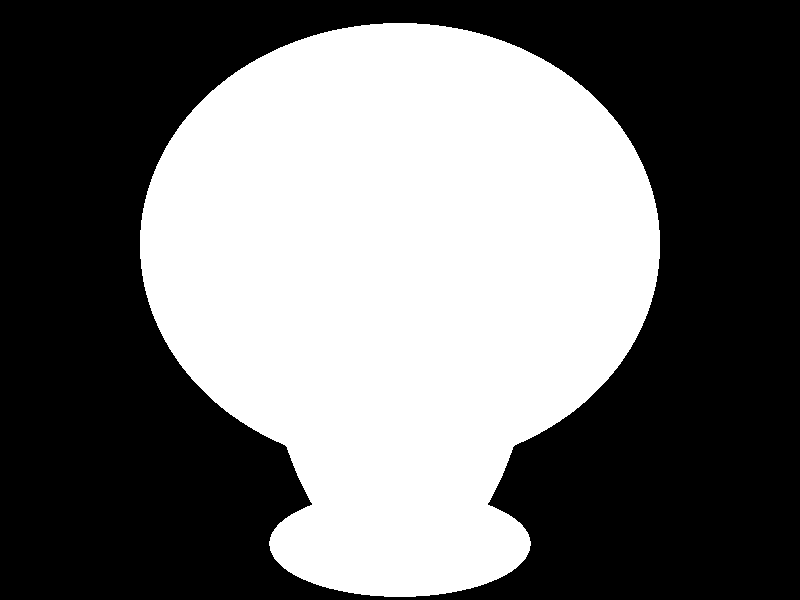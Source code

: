 #include "colors.inc"
#include "textures.inc"
  
background{Black}

camera {
	angle 20	
	location <0,5,-70>
	look_at <0,0,0>
}


light_source { <0,-10,-45> color White }
light_source { <0,10,-45> color White }


torus {
  5.5, 2.5
  pigment { color White }
  rotate <-50,0,0>
  translate <0,2,0>
}

sphere {
<0,0,0> 3
pigment {color White}
scale<1.4,2.8,1>
}

sphere {
<0,-40,3> 7
pigment {color White}
scale<0.6, 0.2, 0.8>
}

